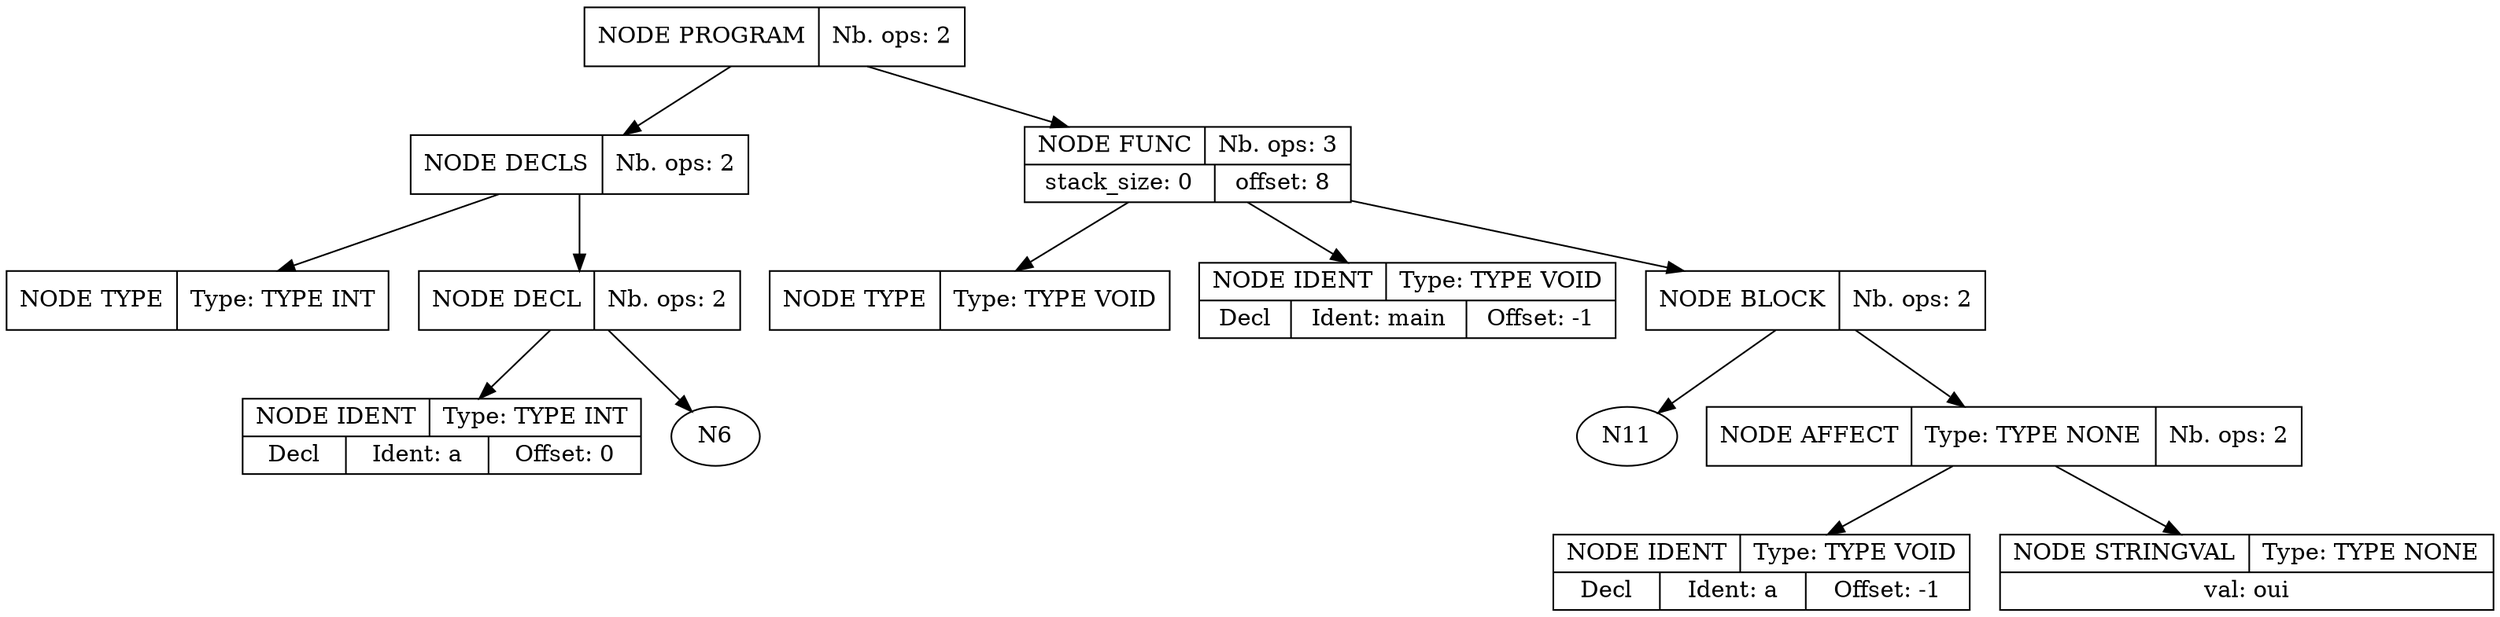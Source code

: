 digraph global_vars {
    N1 [shape=record, label="{{NODE PROGRAM|Nb. ops: 2}}"];
    N2 [shape=record, label="{{NODE DECLS|Nb. ops: 2}}"];
    N3 [shape=record, label="{{NODE TYPE|Type: TYPE INT}}"];
    edge[tailclip=true];
    N2 -> N3
    N4 [shape=record, label="{{NODE DECL|Nb. ops: 2}}"];
    N5 [shape=record, label="{{NODE IDENT|Type: TYPE INT}|{<decl>Decl      |Ident: a|Offset: 0}}"];
    edge[tailclip=true];
    N4 -> N5
    edge[tailclip=true];
    N4 -> N6
    edge[tailclip=true];
    N2 -> N4
    edge[tailclip=true];
    N1 -> N2
    N7 [shape=record, label="{{NODE FUNC|Nb. ops: 3}|{stack_size: 0|offset: 8}}"];
    N8 [shape=record, label="{{NODE TYPE|Type: TYPE VOID}}"];
    edge[tailclip=true];
    N7 -> N8
    N9 [shape=record, label="{{NODE IDENT|Type: TYPE VOID}|{<decl>Decl      |Ident: main|Offset: -1}}"];
    edge[tailclip=true];
    N7 -> N9
    N10 [shape=record, label="{{NODE BLOCK|Nb. ops: 2}}"];
    edge[tailclip=true];
    N10 -> N11
    N12 [shape=record, label="{{NODE AFFECT|Type: TYPE NONE|Nb. ops: 2}}"];
    N13 [shape=record, label="{{NODE IDENT|Type: TYPE VOID}|{<decl>Decl      |Ident: a|Offset: -1}}"];
    edge[tailclip=true];
    N12 -> N13
    N14 [shape=record, label="{{NODE STRINGVAL|Type: TYPE NONE}|{val: oui}}"];
    edge[tailclip=true];
    N12 -> N14
    edge[tailclip=true];
    N10 -> N12
    edge[tailclip=true];
    N7 -> N10
    edge[tailclip=true];
    N1 -> N7
}
